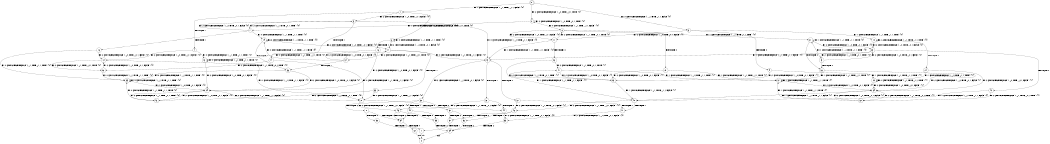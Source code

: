 digraph BCG {
size = "7, 10.5";
center = TRUE;
node [shape = circle];
0 [peripheries = 2];
0 -> 1 [label = "EX !1 !ATOMIC_EXCH_BRANCH (1, +1, TRUE, +1, 1, FALSE) !{0}"];
0 -> 2 [label = "EX !2 !ATOMIC_EXCH_BRANCH (1, +0, TRUE, +0, 1, TRUE) !{0}"];
0 -> 3 [label = "EX !0 !ATOMIC_EXCH_BRANCH (1, +1, TRUE, +1, 1, FALSE) !{0}"];
1 -> 4 [label = "TERMINATE !1"];
1 -> 5 [label = "EX !2 !ATOMIC_EXCH_BRANCH (1, +0, TRUE, +0, 1, FALSE) !{0}"];
1 -> 6 [label = "EX !0 !ATOMIC_EXCH_BRANCH (1, +1, TRUE, +1, 1, TRUE) !{0}"];
2 -> 7 [label = "EX !1 !ATOMIC_EXCH_BRANCH (1, +1, TRUE, +1, 1, FALSE) !{0}"];
2 -> 8 [label = "EX !0 !ATOMIC_EXCH_BRANCH (1, +1, TRUE, +1, 1, FALSE) !{0}"];
2 -> 2 [label = "EX !2 !ATOMIC_EXCH_BRANCH (1, +0, TRUE, +0, 1, TRUE) !{0}"];
3 -> 9 [label = "TERMINATE !0"];
3 -> 10 [label = "EX !1 !ATOMIC_EXCH_BRANCH (1, +1, TRUE, +1, 1, TRUE) !{0}"];
3 -> 11 [label = "EX !2 !ATOMIC_EXCH_BRANCH (1, +0, TRUE, +0, 1, FALSE) !{0}"];
4 -> 12 [label = "EX !2 !ATOMIC_EXCH_BRANCH (1, +0, TRUE, +0, 1, FALSE) !{0}"];
4 -> 13 [label = "EX !0 !ATOMIC_EXCH_BRANCH (1, +1, TRUE, +1, 1, TRUE) !{0}"];
5 -> 14 [label = "TERMINATE !1"];
5 -> 15 [label = "EX !0 !ATOMIC_EXCH_BRANCH (1, +1, TRUE, +1, 1, FALSE) !{0}"];
5 -> 7 [label = "EX !2 !ATOMIC_EXCH_BRANCH (1, +1, TRUE, +0, 1, TRUE) !{0}"];
6 -> 16 [label = "TERMINATE !1"];
6 -> 17 [label = "EX !2 !ATOMIC_EXCH_BRANCH (1, +0, TRUE, +0, 1, FALSE) !{0}"];
6 -> 6 [label = "EX !0 !ATOMIC_EXCH_BRANCH (1, +1, TRUE, +1, 1, TRUE) !{0}"];
7 -> 18 [label = "TERMINATE !1"];
7 -> 19 [label = "EX !0 !ATOMIC_EXCH_BRANCH (1, +1, TRUE, +1, 1, TRUE) !{0}"];
7 -> 5 [label = "EX !2 !ATOMIC_EXCH_BRANCH (1, +0, TRUE, +0, 1, FALSE) !{0}"];
8 -> 20 [label = "TERMINATE !0"];
8 -> 21 [label = "EX !1 !ATOMIC_EXCH_BRANCH (1, +1, TRUE, +1, 1, TRUE) !{0}"];
8 -> 11 [label = "EX !2 !ATOMIC_EXCH_BRANCH (1, +0, TRUE, +0, 1, FALSE) !{0}"];
9 -> 22 [label = "EX !1 !ATOMIC_EXCH_BRANCH (1, +1, TRUE, +1, 1, TRUE) !{1}"];
9 -> 23 [label = "EX !2 !ATOMIC_EXCH_BRANCH (1, +0, TRUE, +0, 1, FALSE) !{1}"];
10 -> 24 [label = "TERMINATE !0"];
10 -> 25 [label = "EX !2 !ATOMIC_EXCH_BRANCH (1, +0, TRUE, +0, 1, FALSE) !{0}"];
10 -> 10 [label = "EX !1 !ATOMIC_EXCH_BRANCH (1, +1, TRUE, +1, 1, TRUE) !{0}"];
11 -> 26 [label = "TERMINATE !0"];
11 -> 15 [label = "EX !1 !ATOMIC_EXCH_BRANCH (1, +1, TRUE, +1, 1, FALSE) !{0}"];
11 -> 8 [label = "EX !2 !ATOMIC_EXCH_BRANCH (1, +1, TRUE, +0, 1, TRUE) !{0}"];
12 -> 27 [label = "EX !0 !ATOMIC_EXCH_BRANCH (1, +1, TRUE, +1, 1, FALSE) !{0}"];
12 -> 28 [label = "EX !2 !ATOMIC_EXCH_BRANCH (1, +1, TRUE, +0, 1, TRUE) !{0}"];
13 -> 29 [label = "EX !2 !ATOMIC_EXCH_BRANCH (1, +0, TRUE, +0, 1, FALSE) !{0}"];
13 -> 13 [label = "EX !0 !ATOMIC_EXCH_BRANCH (1, +1, TRUE, +1, 1, TRUE) !{0}"];
14 -> 27 [label = "EX !0 !ATOMIC_EXCH_BRANCH (1, +1, TRUE, +1, 1, FALSE) !{0}"];
14 -> 28 [label = "EX !2 !ATOMIC_EXCH_BRANCH (1, +1, TRUE, +0, 1, TRUE) !{0}"];
15 -> 30 [label = "TERMINATE !1"];
15 -> 31 [label = "TERMINATE !0"];
15 -> 32 [label = "EX !2 !ATOMIC_EXCH_BRANCH (1, +1, TRUE, +0, 1, FALSE) !{0}"];
16 -> 29 [label = "EX !2 !ATOMIC_EXCH_BRANCH (1, +0, TRUE, +0, 1, FALSE) !{0}"];
16 -> 13 [label = "EX !0 !ATOMIC_EXCH_BRANCH (1, +1, TRUE, +1, 1, TRUE) !{0}"];
17 -> 33 [label = "TERMINATE !1"];
17 -> 34 [label = "EX !2 !ATOMIC_EXCH_BRANCH (1, +1, TRUE, +0, 1, TRUE) !{0}"];
17 -> 15 [label = "EX !0 !ATOMIC_EXCH_BRANCH (1, +1, TRUE, +1, 1, FALSE) !{0}"];
18 -> 35 [label = "EX !0 !ATOMIC_EXCH_BRANCH (1, +1, TRUE, +1, 1, TRUE) !{0}"];
18 -> 12 [label = "EX !2 !ATOMIC_EXCH_BRANCH (1, +0, TRUE, +0, 1, FALSE) !{0}"];
19 -> 36 [label = "TERMINATE !1"];
19 -> 17 [label = "EX !2 !ATOMIC_EXCH_BRANCH (1, +0, TRUE, +0, 1, FALSE) !{0}"];
19 -> 19 [label = "EX !0 !ATOMIC_EXCH_BRANCH (1, +1, TRUE, +1, 1, TRUE) !{0}"];
20 -> 37 [label = "EX !1 !ATOMIC_EXCH_BRANCH (1, +1, TRUE, +1, 1, TRUE) !{1}"];
20 -> 23 [label = "EX !2 !ATOMIC_EXCH_BRANCH (1, +0, TRUE, +0, 1, FALSE) !{1}"];
21 -> 38 [label = "TERMINATE !0"];
21 -> 25 [label = "EX !2 !ATOMIC_EXCH_BRANCH (1, +0, TRUE, +0, 1, FALSE) !{0}"];
21 -> 21 [label = "EX !1 !ATOMIC_EXCH_BRANCH (1, +1, TRUE, +1, 1, TRUE) !{0}"];
22 -> 39 [label = "EX !2 !ATOMIC_EXCH_BRANCH (1, +0, TRUE, +0, 1, FALSE) !{1}"];
22 -> 22 [label = "EX !1 !ATOMIC_EXCH_BRANCH (1, +1, TRUE, +1, 1, TRUE) !{1}"];
23 -> 40 [label = "EX !1 !ATOMIC_EXCH_BRANCH (1, +1, TRUE, +1, 1, FALSE) !{1}"];
23 -> 41 [label = "EX !2 !ATOMIC_EXCH_BRANCH (1, +1, TRUE, +0, 1, TRUE) !{1}"];
24 -> 39 [label = "EX !2 !ATOMIC_EXCH_BRANCH (1, +0, TRUE, +0, 1, FALSE) !{1}"];
24 -> 22 [label = "EX !1 !ATOMIC_EXCH_BRANCH (1, +1, TRUE, +1, 1, TRUE) !{1}"];
25 -> 42 [label = "TERMINATE !0"];
25 -> 43 [label = "EX !2 !ATOMIC_EXCH_BRANCH (1, +1, TRUE, +0, 1, TRUE) !{0}"];
25 -> 15 [label = "EX !1 !ATOMIC_EXCH_BRANCH (1, +1, TRUE, +1, 1, FALSE) !{0}"];
26 -> 40 [label = "EX !1 !ATOMIC_EXCH_BRANCH (1, +1, TRUE, +1, 1, FALSE) !{1}"];
26 -> 41 [label = "EX !2 !ATOMIC_EXCH_BRANCH (1, +1, TRUE, +0, 1, TRUE) !{1}"];
27 -> 44 [label = "TERMINATE !0"];
27 -> 45 [label = "EX !2 !ATOMIC_EXCH_BRANCH (1, +1, TRUE, +0, 1, FALSE) !{0}"];
28 -> 35 [label = "EX !0 !ATOMIC_EXCH_BRANCH (1, +1, TRUE, +1, 1, TRUE) !{0}"];
28 -> 12 [label = "EX !2 !ATOMIC_EXCH_BRANCH (1, +0, TRUE, +0, 1, FALSE) !{0}"];
29 -> 46 [label = "EX !2 !ATOMIC_EXCH_BRANCH (1, +1, TRUE, +0, 1, TRUE) !{0}"];
29 -> 27 [label = "EX !0 !ATOMIC_EXCH_BRANCH (1, +1, TRUE, +1, 1, FALSE) !{0}"];
30 -> 44 [label = "TERMINATE !0"];
30 -> 45 [label = "EX !2 !ATOMIC_EXCH_BRANCH (1, +1, TRUE, +0, 1, FALSE) !{0}"];
31 -> 47 [label = "TERMINATE !1"];
31 -> 48 [label = "EX !2 !ATOMIC_EXCH_BRANCH (1, +1, TRUE, +0, 1, FALSE) !{1}"];
32 -> 49 [label = "TERMINATE !1"];
32 -> 50 [label = "TERMINATE !2"];
32 -> 51 [label = "TERMINATE !0"];
33 -> 46 [label = "EX !2 !ATOMIC_EXCH_BRANCH (1, +1, TRUE, +0, 1, TRUE) !{0}"];
33 -> 27 [label = "EX !0 !ATOMIC_EXCH_BRANCH (1, +1, TRUE, +1, 1, FALSE) !{0}"];
34 -> 36 [label = "TERMINATE !1"];
34 -> 17 [label = "EX !2 !ATOMIC_EXCH_BRANCH (1, +0, TRUE, +0, 1, FALSE) !{0}"];
34 -> 19 [label = "EX !0 !ATOMIC_EXCH_BRANCH (1, +1, TRUE, +1, 1, TRUE) !{0}"];
35 -> 29 [label = "EX !2 !ATOMIC_EXCH_BRANCH (1, +0, TRUE, +0, 1, FALSE) !{0}"];
35 -> 35 [label = "EX !0 !ATOMIC_EXCH_BRANCH (1, +1, TRUE, +1, 1, TRUE) !{0}"];
36 -> 29 [label = "EX !2 !ATOMIC_EXCH_BRANCH (1, +0, TRUE, +0, 1, FALSE) !{0}"];
36 -> 35 [label = "EX !0 !ATOMIC_EXCH_BRANCH (1, +1, TRUE, +1, 1, TRUE) !{0}"];
37 -> 39 [label = "EX !2 !ATOMIC_EXCH_BRANCH (1, +0, TRUE, +0, 1, FALSE) !{1}"];
37 -> 37 [label = "EX !1 !ATOMIC_EXCH_BRANCH (1, +1, TRUE, +1, 1, TRUE) !{1}"];
38 -> 39 [label = "EX !2 !ATOMIC_EXCH_BRANCH (1, +0, TRUE, +0, 1, FALSE) !{1}"];
38 -> 37 [label = "EX !1 !ATOMIC_EXCH_BRANCH (1, +1, TRUE, +1, 1, TRUE) !{1}"];
39 -> 52 [label = "EX !2 !ATOMIC_EXCH_BRANCH (1, +1, TRUE, +0, 1, TRUE) !{1}"];
39 -> 40 [label = "EX !1 !ATOMIC_EXCH_BRANCH (1, +1, TRUE, +1, 1, FALSE) !{1}"];
40 -> 47 [label = "TERMINATE !1"];
40 -> 48 [label = "EX !2 !ATOMIC_EXCH_BRANCH (1, +1, TRUE, +0, 1, FALSE) !{1}"];
41 -> 37 [label = "EX !1 !ATOMIC_EXCH_BRANCH (1, +1, TRUE, +1, 1, TRUE) !{1}"];
41 -> 23 [label = "EX !2 !ATOMIC_EXCH_BRANCH (1, +0, TRUE, +0, 1, FALSE) !{1}"];
42 -> 52 [label = "EX !2 !ATOMIC_EXCH_BRANCH (1, +1, TRUE, +0, 1, TRUE) !{1}"];
42 -> 40 [label = "EX !1 !ATOMIC_EXCH_BRANCH (1, +1, TRUE, +1, 1, FALSE) !{1}"];
43 -> 38 [label = "TERMINATE !0"];
43 -> 25 [label = "EX !2 !ATOMIC_EXCH_BRANCH (1, +0, TRUE, +0, 1, FALSE) !{0}"];
43 -> 21 [label = "EX !1 !ATOMIC_EXCH_BRANCH (1, +1, TRUE, +1, 1, TRUE) !{0}"];
44 -> 53 [label = "EX !2 !ATOMIC_EXCH_BRANCH (1, +1, TRUE, +0, 1, FALSE) !{2}"];
45 -> 54 [label = "TERMINATE !2"];
45 -> 55 [label = "TERMINATE !0"];
46 -> 29 [label = "EX !2 !ATOMIC_EXCH_BRANCH (1, +0, TRUE, +0, 1, FALSE) !{0}"];
46 -> 35 [label = "EX !0 !ATOMIC_EXCH_BRANCH (1, +1, TRUE, +1, 1, TRUE) !{0}"];
47 -> 53 [label = "EX !2 !ATOMIC_EXCH_BRANCH (1, +1, TRUE, +0, 1, FALSE) !{2}"];
48 -> 56 [label = "TERMINATE !1"];
48 -> 57 [label = "TERMINATE !2"];
49 -> 54 [label = "TERMINATE !2"];
49 -> 55 [label = "TERMINATE !0"];
50 -> 54 [label = "TERMINATE !1"];
50 -> 58 [label = "TERMINATE !0"];
51 -> 56 [label = "TERMINATE !1"];
51 -> 57 [label = "TERMINATE !2"];
52 -> 39 [label = "EX !2 !ATOMIC_EXCH_BRANCH (1, +0, TRUE, +0, 1, FALSE) !{1}"];
52 -> 37 [label = "EX !1 !ATOMIC_EXCH_BRANCH (1, +1, TRUE, +1, 1, TRUE) !{1}"];
53 -> 59 [label = "TERMINATE !2"];
54 -> 60 [label = "TERMINATE !0"];
55 -> 59 [label = "TERMINATE !2"];
56 -> 59 [label = "TERMINATE !2"];
57 -> 61 [label = "TERMINATE !1"];
58 -> 61 [label = "TERMINATE !1"];
59 -> 62 [label = "exit"];
60 -> 62 [label = "exit"];
61 -> 62 [label = "exit"];
}
